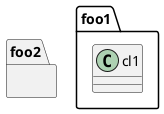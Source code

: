 {
  "sha1": "h5vesvphj66bf4otd9een04iaxamgwt",
  "insertion": {
    "when": "2024-06-03T18:59:29.186Z",
    "user": "plantuml@gmail.com"
  }
}
@startuml
package foo1 {
  class cl1
}

package foo2 {
}


@enduml

